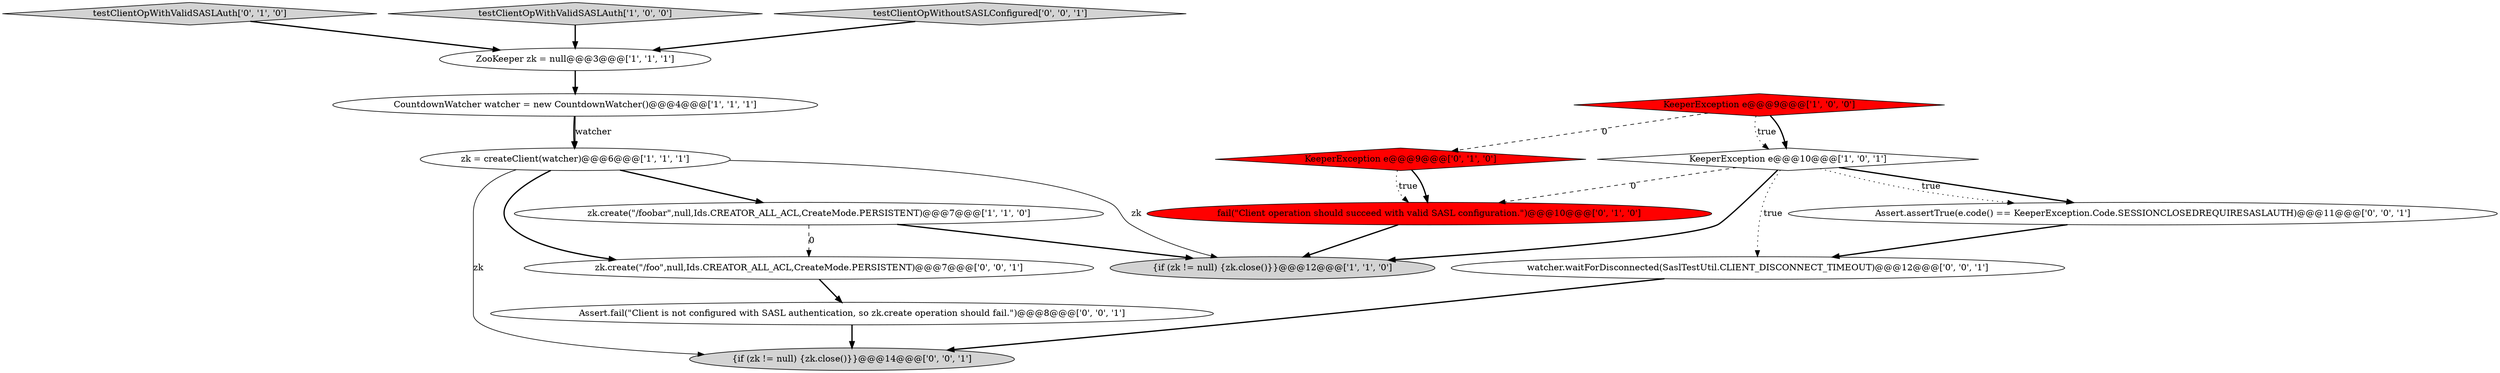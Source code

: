 digraph {
2 [style = filled, label = "KeeperException e@@@10@@@['1', '0', '1']", fillcolor = white, shape = diamond image = "AAA0AAABBB1BBB"];
8 [style = filled, label = "KeeperException e@@@9@@@['0', '1', '0']", fillcolor = red, shape = diamond image = "AAA1AAABBB2BBB"];
5 [style = filled, label = "ZooKeeper zk = null@@@3@@@['1', '1', '1']", fillcolor = white, shape = ellipse image = "AAA0AAABBB1BBB"];
13 [style = filled, label = "Assert.assertTrue(e.code() == KeeperException.Code.SESSIONCLOSEDREQUIRESASLAUTH)@@@11@@@['0', '0', '1']", fillcolor = white, shape = ellipse image = "AAA0AAABBB3BBB"];
9 [style = filled, label = "testClientOpWithValidSASLAuth['0', '1', '0']", fillcolor = lightgray, shape = diamond image = "AAA0AAABBB2BBB"];
7 [style = filled, label = "{if (zk != null) {zk.close()}}@@@12@@@['1', '1', '0']", fillcolor = lightgray, shape = ellipse image = "AAA0AAABBB1BBB"];
0 [style = filled, label = "CountdownWatcher watcher = new CountdownWatcher()@@@4@@@['1', '1', '1']", fillcolor = white, shape = ellipse image = "AAA0AAABBB1BBB"];
3 [style = filled, label = "KeeperException e@@@9@@@['1', '0', '0']", fillcolor = red, shape = diamond image = "AAA1AAABBB1BBB"];
4 [style = filled, label = "testClientOpWithValidSASLAuth['1', '0', '0']", fillcolor = lightgray, shape = diamond image = "AAA0AAABBB1BBB"];
6 [style = filled, label = "zk = createClient(watcher)@@@6@@@['1', '1', '1']", fillcolor = white, shape = ellipse image = "AAA0AAABBB1BBB"];
10 [style = filled, label = "fail(\"Client operation should succeed with valid SASL configuration.\")@@@10@@@['0', '1', '0']", fillcolor = red, shape = ellipse image = "AAA1AAABBB2BBB"];
11 [style = filled, label = "testClientOpWithoutSASLConfigured['0', '0', '1']", fillcolor = lightgray, shape = diamond image = "AAA0AAABBB3BBB"];
12 [style = filled, label = "watcher.waitForDisconnected(SaslTestUtil.CLIENT_DISCONNECT_TIMEOUT)@@@12@@@['0', '0', '1']", fillcolor = white, shape = ellipse image = "AAA0AAABBB3BBB"];
14 [style = filled, label = "{if (zk != null) {zk.close()}}@@@14@@@['0', '0', '1']", fillcolor = lightgray, shape = ellipse image = "AAA0AAABBB3BBB"];
1 [style = filled, label = "zk.create(\"/foobar\",null,Ids.CREATOR_ALL_ACL,CreateMode.PERSISTENT)@@@7@@@['1', '1', '0']", fillcolor = white, shape = ellipse image = "AAA0AAABBB1BBB"];
15 [style = filled, label = "zk.create(\"/foo\",null,Ids.CREATOR_ALL_ACL,CreateMode.PERSISTENT)@@@7@@@['0', '0', '1']", fillcolor = white, shape = ellipse image = "AAA0AAABBB3BBB"];
16 [style = filled, label = "Assert.fail(\"Client is not configured with SASL authentication, so zk.create operation should fail.\")@@@8@@@['0', '0', '1']", fillcolor = white, shape = ellipse image = "AAA0AAABBB3BBB"];
8->10 [style = bold, label=""];
0->6 [style = bold, label=""];
1->15 [style = dashed, label="0"];
8->10 [style = dotted, label="true"];
15->16 [style = bold, label=""];
1->7 [style = bold, label=""];
10->7 [style = bold, label=""];
6->15 [style = bold, label=""];
2->10 [style = dashed, label="0"];
2->13 [style = bold, label=""];
6->1 [style = bold, label=""];
11->5 [style = bold, label=""];
13->12 [style = bold, label=""];
3->2 [style = bold, label=""];
5->0 [style = bold, label=""];
0->6 [style = solid, label="watcher"];
6->7 [style = solid, label="zk"];
12->14 [style = bold, label=""];
2->12 [style = dotted, label="true"];
9->5 [style = bold, label=""];
3->8 [style = dashed, label="0"];
16->14 [style = bold, label=""];
6->14 [style = solid, label="zk"];
2->7 [style = bold, label=""];
4->5 [style = bold, label=""];
2->13 [style = dotted, label="true"];
3->2 [style = dotted, label="true"];
}
